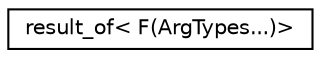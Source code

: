 digraph "Graphical Class Hierarchy"
{
  edge [fontname="Helvetica",fontsize="10",labelfontname="Helvetica",labelfontsize="10"];
  node [fontname="Helvetica",fontsize="10",shape=record];
  rankdir="LR";
  Node1 [label="result_of\< F(ArgTypes...)\>",height=0.2,width=0.4,color="black", fillcolor="white", style="filled",URL="$structresult__of_3_01F_07ArgTypes_8_8_8_08_4.html"];
}
